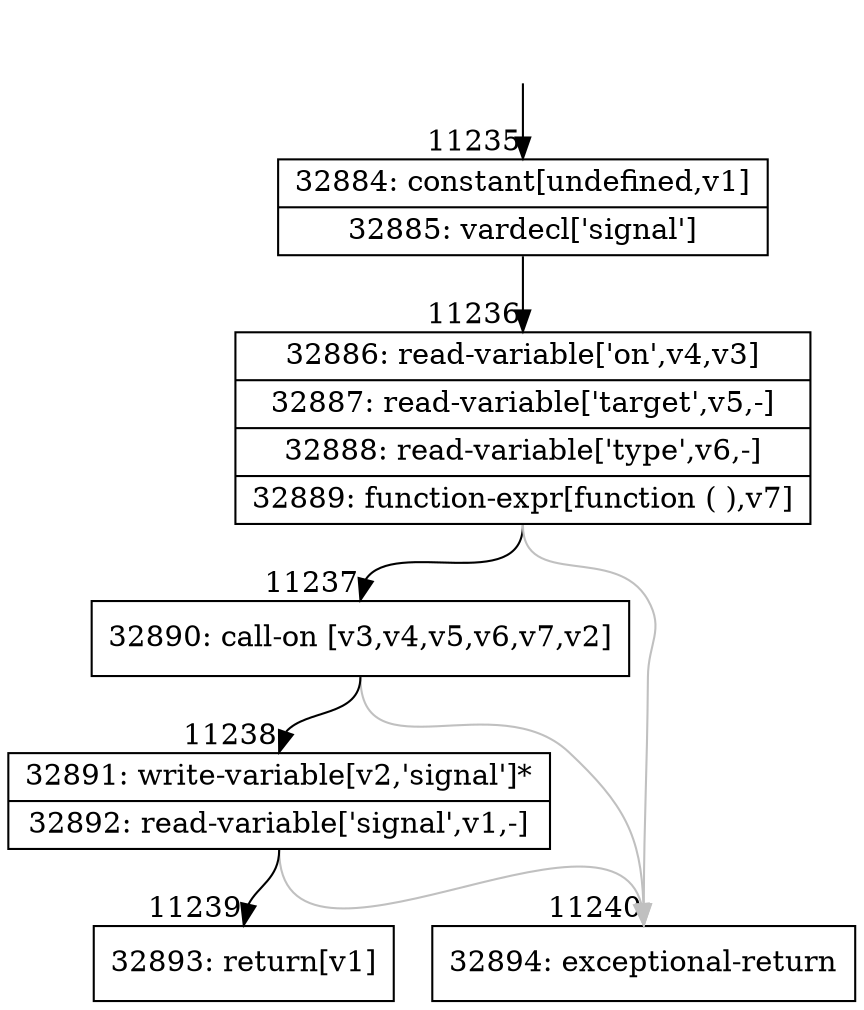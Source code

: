 digraph {
rankdir="TD"
BB_entry834[shape=none,label=""];
BB_entry834 -> BB11235 [tailport=s, headport=n, headlabel="    11235"]
BB11235 [shape=record label="{32884: constant[undefined,v1]|32885: vardecl['signal']}" ] 
BB11235 -> BB11236 [tailport=s, headport=n, headlabel="      11236"]
BB11236 [shape=record label="{32886: read-variable['on',v4,v3]|32887: read-variable['target',v5,-]|32888: read-variable['type',v6,-]|32889: function-expr[function ( ),v7]}" ] 
BB11236 -> BB11237 [tailport=s, headport=n, headlabel="      11237"]
BB11236 -> BB11240 [tailport=s, headport=n, color=gray, headlabel="      11240"]
BB11237 [shape=record label="{32890: call-on [v3,v4,v5,v6,v7,v2]}" ] 
BB11237 -> BB11238 [tailport=s, headport=n, headlabel="      11238"]
BB11237 -> BB11240 [tailport=s, headport=n, color=gray]
BB11238 [shape=record label="{32891: write-variable[v2,'signal']*|32892: read-variable['signal',v1,-]}" ] 
BB11238 -> BB11239 [tailport=s, headport=n, headlabel="      11239"]
BB11238 -> BB11240 [tailport=s, headport=n, color=gray]
BB11239 [shape=record label="{32893: return[v1]}" ] 
BB11240 [shape=record label="{32894: exceptional-return}" ] 
//#$~ 15741
}
